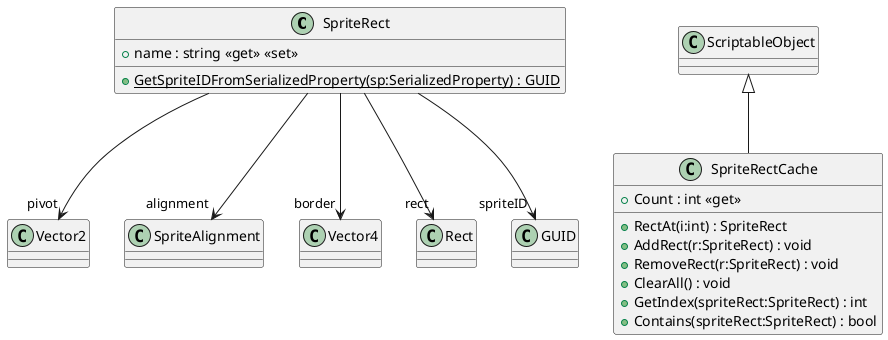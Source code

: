 @startuml
class SpriteRect {
    + name : string <<get>> <<set>>
    + {static} GetSpriteIDFromSerializedProperty(sp:SerializedProperty) : GUID
}
class SpriteRectCache {
    + Count : int <<get>>
    + RectAt(i:int) : SpriteRect
    + AddRect(r:SpriteRect) : void
    + RemoveRect(r:SpriteRect) : void
    + ClearAll() : void
    + GetIndex(spriteRect:SpriteRect) : int
    + Contains(spriteRect:SpriteRect) : bool
}
SpriteRect --> "pivot" Vector2
SpriteRect --> "alignment" SpriteAlignment
SpriteRect --> "border" Vector4
SpriteRect --> "rect" Rect
SpriteRect --> "spriteID" GUID
ScriptableObject <|-- SpriteRectCache
@enduml
